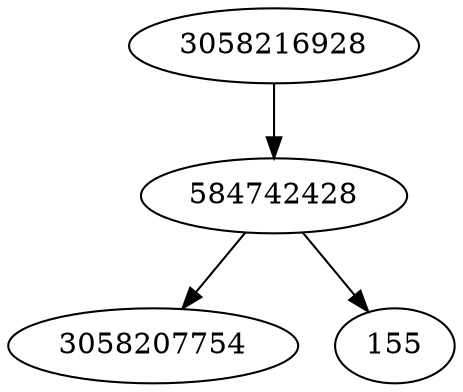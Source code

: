 strict digraph  {
3058216928;
3058207754;
155;
584742428;
3058216928 -> 584742428;
584742428 -> 3058207754;
584742428 -> 155;
}
